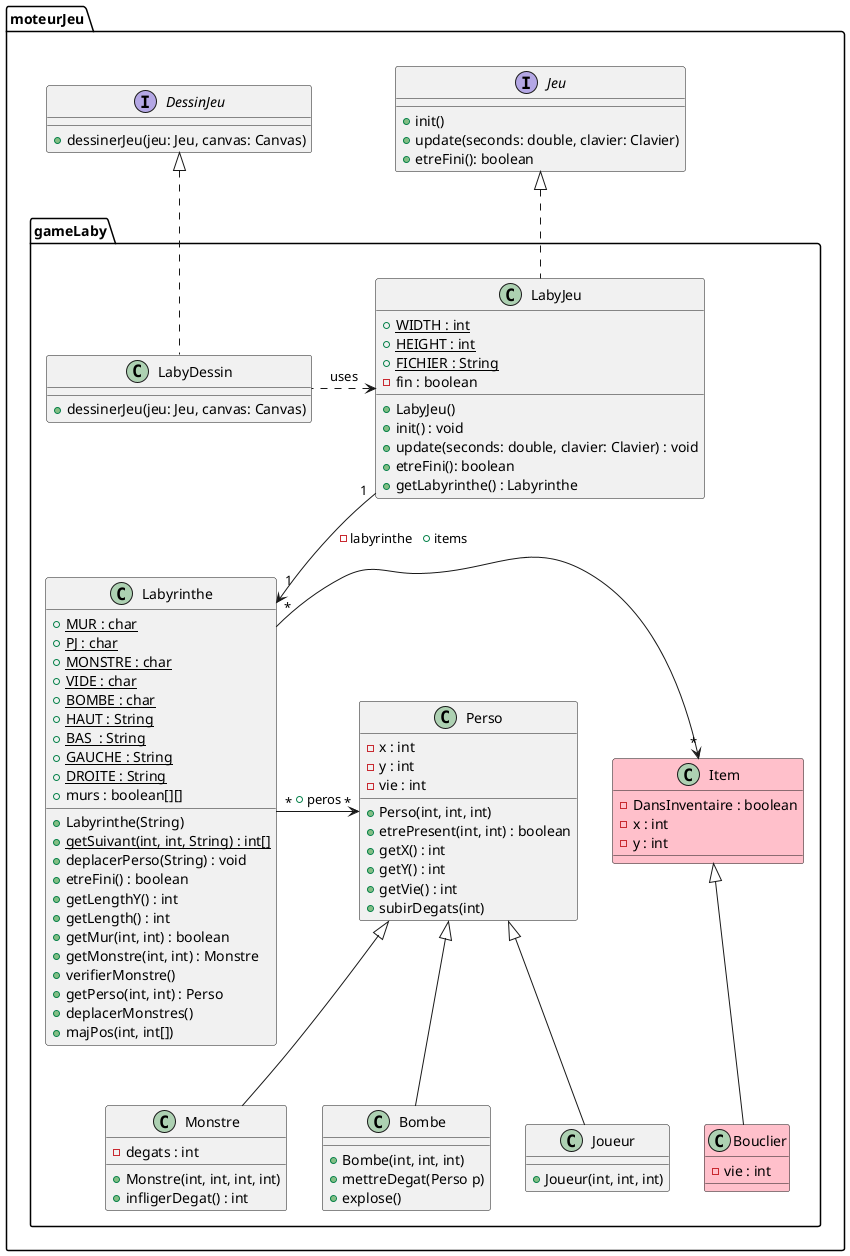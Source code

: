 @startuml
package moteurJeu {

interface Jeu{
+ init()
+ update(seconds: double, clavier: Clavier)
+ etreFini(): boolean
}


interface DessinJeu {
+ dessinerJeu(jeu: Jeu, canvas: Canvas)
}

package gameLaby{

class LabyJeu{
+ {static} WIDTH : int
+ {static} HEIGHT : int
+ {static} FICHIER : String
- fin : boolean
+ LabyJeu()
+ init() : void
+ update(seconds: double, clavier: Clavier) : void
+ etreFini(): boolean
+ getLabyrinthe() : Labyrinthe
}

class Labyrinthe {
  + {static} MUR : char
  + {static} PJ : char
  + {static} MONSTRE : char
  + {static} VIDE : char
  + {static} BOMBE : char
  + {static} HAUT : String
  + {static} BAS  : String
  + {static} GAUCHE : String
  + {static} DROITE : String
  + murs : boolean[][]
  + Labyrinthe(String)
  + {static} getSuivant(int, int, String) : int[]
  + deplacerPerso(String) : void
  + etreFini() : boolean
  + getLengthY() : int
  + getLength() : int
  + getMur(int, int) : boolean
  + getMonstre(int, int) : Monstre
  + verifierMonstre()
  + getPerso(int, int) : Perso
  + deplacerMonstres()
  + majPos(int, int[])
}


Jeu <|.. LabyJeu


LabyJeu "1" --> "1" Labyrinthe : -labyrinthe


class LabyDessin{
+ dessinerJeu(jeu: Jeu, canvas: Canvas)
}

DessinJeu <|.. LabyDessin
LabyJeu <. LabyDessin:uses

class Perso {
  - x : int
  - y : int
  - vie : int
  + Perso(int, int, int)
  + etrePresent(int, int) : boolean
  + getX() : int
  + getY() : int
  + getVie() : int
  + subirDegats(int)
}


class Monstre extends Perso {
  - degats : int
  + Monstre(int, int, int, int)
  + infligerDegat() : int
}
class Bombe extends Perso {
  + Bombe(int, int, int)
  + mettreDegat(Perso p)
  + explose()
}
class Joueur extends Perso{
  + Joueur(int, int, int)
}

class Item #pink {
  - DansInventaire : boolean
  - x : int
  - y : int
}

class Bouclier #pink extends Item {
  - vie : int
}

Labyrinthe "*" -> "*" Item : + items
Labyrinthe "*" -> "*" Perso : + peros
}
@enduml
